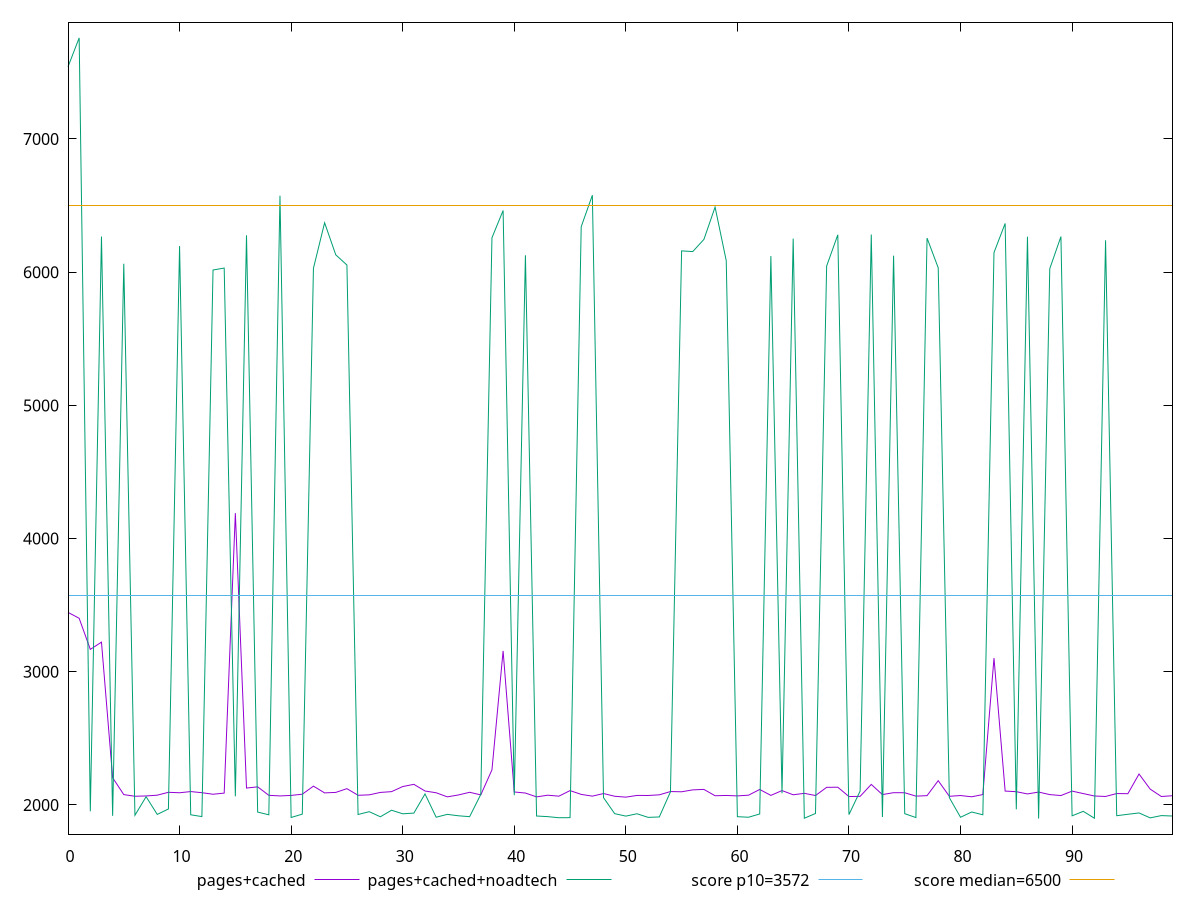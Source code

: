 reset

$pagesCached <<EOF
0 3445.8105000000005
1 3401.555
2 3168.2690000000002
3 3222.4269999999988
4 2204.6409999999996
5 2077.7055
6 2065.364
7 2067.6735
8 2073.433
9 2095.0534999999995
10 2091.6490000000003
11 2100.471
12 2092.144
13 2080.4345000000003
14 2089.053
15 4190.914000000001
16 2126.9542
17 2136.084
18 2072.366
19 2067.8669999999997
20 2071.6345
21 2080.7810000000004
22 2141.303
23 2090.6675000000005
24 2094.2670000000003
25 2122.383
26 2072.575
27 2075.974
28 2094.1515
29 2099.9815000000003
30 2138.146
31 2154.8965
32 2104.761
33 2091.55
34 2060.7774999999997
35 2075.1655
36 2095.1470000000004
37 2075.776
38 2263.378
39 3156.406
40 2097.5725
41 2089.4655000000002
42 2060.662
43 2073.224
44 2066.0443999999998
45 2107.8244999999997
46 2079.3950000000004
47 2066.2445
48 2085.7530000000006
49 2065.3500000000004
50 2058.7039999999997
51 2071.508
52 2071.1985000000004
53 2076.051
54 2100.6305
55 2098.9969999999994
56 2113.286
57 2116.795
58 2069.1594999999998
59 2071.4255000000003
60 2068.0071000000007
61 2073.472
62 2116.3330000000005
63 2071.8379999999997
64 2108.0280000000002
65 2076.4195
66 2087.2388499999997
67 2070.8205
68 2132.34975
69 2133.24
70 2063.17
71 2064.6275
72 2154.2775
73 2077.8494999999994
74 2092.26915
75 2091.6654999999996
76 2066.3135
77 2069.8379999999997
78 2182.3825000000006
79 2064.98455
80 2070.7929999999997
81 2061.3495000000003
82 2078.031
83 3102.762
84 2104.266
85 2099.602
86 2082.7664999999997
87 2096.8135
88 2077.7065000000002
89 2070.6885
90 2104.068
91 2085.434
92 2067.3610000000003
93 2063.7639999999997
94 2085.6485000000002
95 2084.6106000000004
96 2232.3520000000003
97 2119.13705
98 2063.5225
99 2069.385
EOF

$pagesCachedNoadtech <<EOF
0 7541.941999999999
1 7758.945999999999
2 1952.9544999999998
3 6267.838
4 1917.9574499999997
5 6063.282000000001
6 1922.4759999999999
7 2062.06085
8 1928.90695
9 1969.8804999999998
10 6196.156999999999
11 1926.21085
12 1912.7205500000002
13 6016.460999999999
14 6030.986999999999
15 2065.06205
16 6276.9236
17 1946.4591000000003
18 1926.1665000000003
19 6574.4619999999995
20 1906.04915
21 1931.0889999999997
22 6029.497
23 6371.147000000001
24 6130.329
25 6053.871999999999
26 1928.5205
27 1949.4544999999998
28 1911.3222999999996
29 1960.393
30 1933.7290000000003
31 1938.8110000000001
32 2082.7940000000003
33 1908.01475
34 1929.3399000000004
35 1918.6919999999996
36 1912.1965000000002
37 2079.22725
38 6258.217
39 6463.371
40 2073.5627
41 6127.164999999999
42 1916.9979999999998
43 1912.4173499999997
44 1904.05175
45 1904.72145
46 6340.980399999999
47 6578.029
48 2054.84
49 1934.6854999999998
50 1916.3494
51 1933.9651500000004
52 1906.78665
53 1909.9819499999996
54 2098.18585
55 6159.936000000001
56 6154.8817
57 6246.31
58 6488.723000000001
59 6086.621
60 1911.96
61 1907.8195500000002
62 1932.4309999999996
63 6121.148000000001
64 2087.6764000000003
65 6252.099
66 1900.5327999999997
67 1935.9545000000003
68 6045.974
69 6280.764000000001
70 1927.6406499999998
71 2104.1106999999997
72 6282.581
73 1909.8975500000001
74 6123.901999999999
75 1934.4812499999998
76 1905.5034999999998
77 6256.060399999999
78 6032.966
79 2054.37305
80 1907.6479999999997
81 1947.1275
82 1926.3281499999998
83 6147.363
84 6365.993
85 1967.2954999999997
86 6266.5694
87 1898.2045000000003
88 6026.284
89 6267.279999999999
90 1918.4684000000002
91 1952.0902500000004
92 1900.5365000000002
93 6239.509000000001
94 1919.36965
95 1930.0036
96 1940.0859
97 1903.0279999999998
98 1920.1422000000005
99 1916.95015
EOF

set key outside below
set xrange [0:99]
set yrange [1780.9896700000004:7876.160829999999]
set trange [1780.9896700000004:7876.160829999999]
set terminal svg size 640, 520 enhanced background rgb 'white'
set output "report_00017_2021-02-10T15-08-03.406Z/first-cpu-idle/comparison/line/1_vs_2.svg"

plot $pagesCached title "pages+cached" with line, \
     $pagesCachedNoadtech title "pages+cached+noadtech" with line, \
     3572 title "score p10=3572", \
     6500 title "score median=6500"

reset
